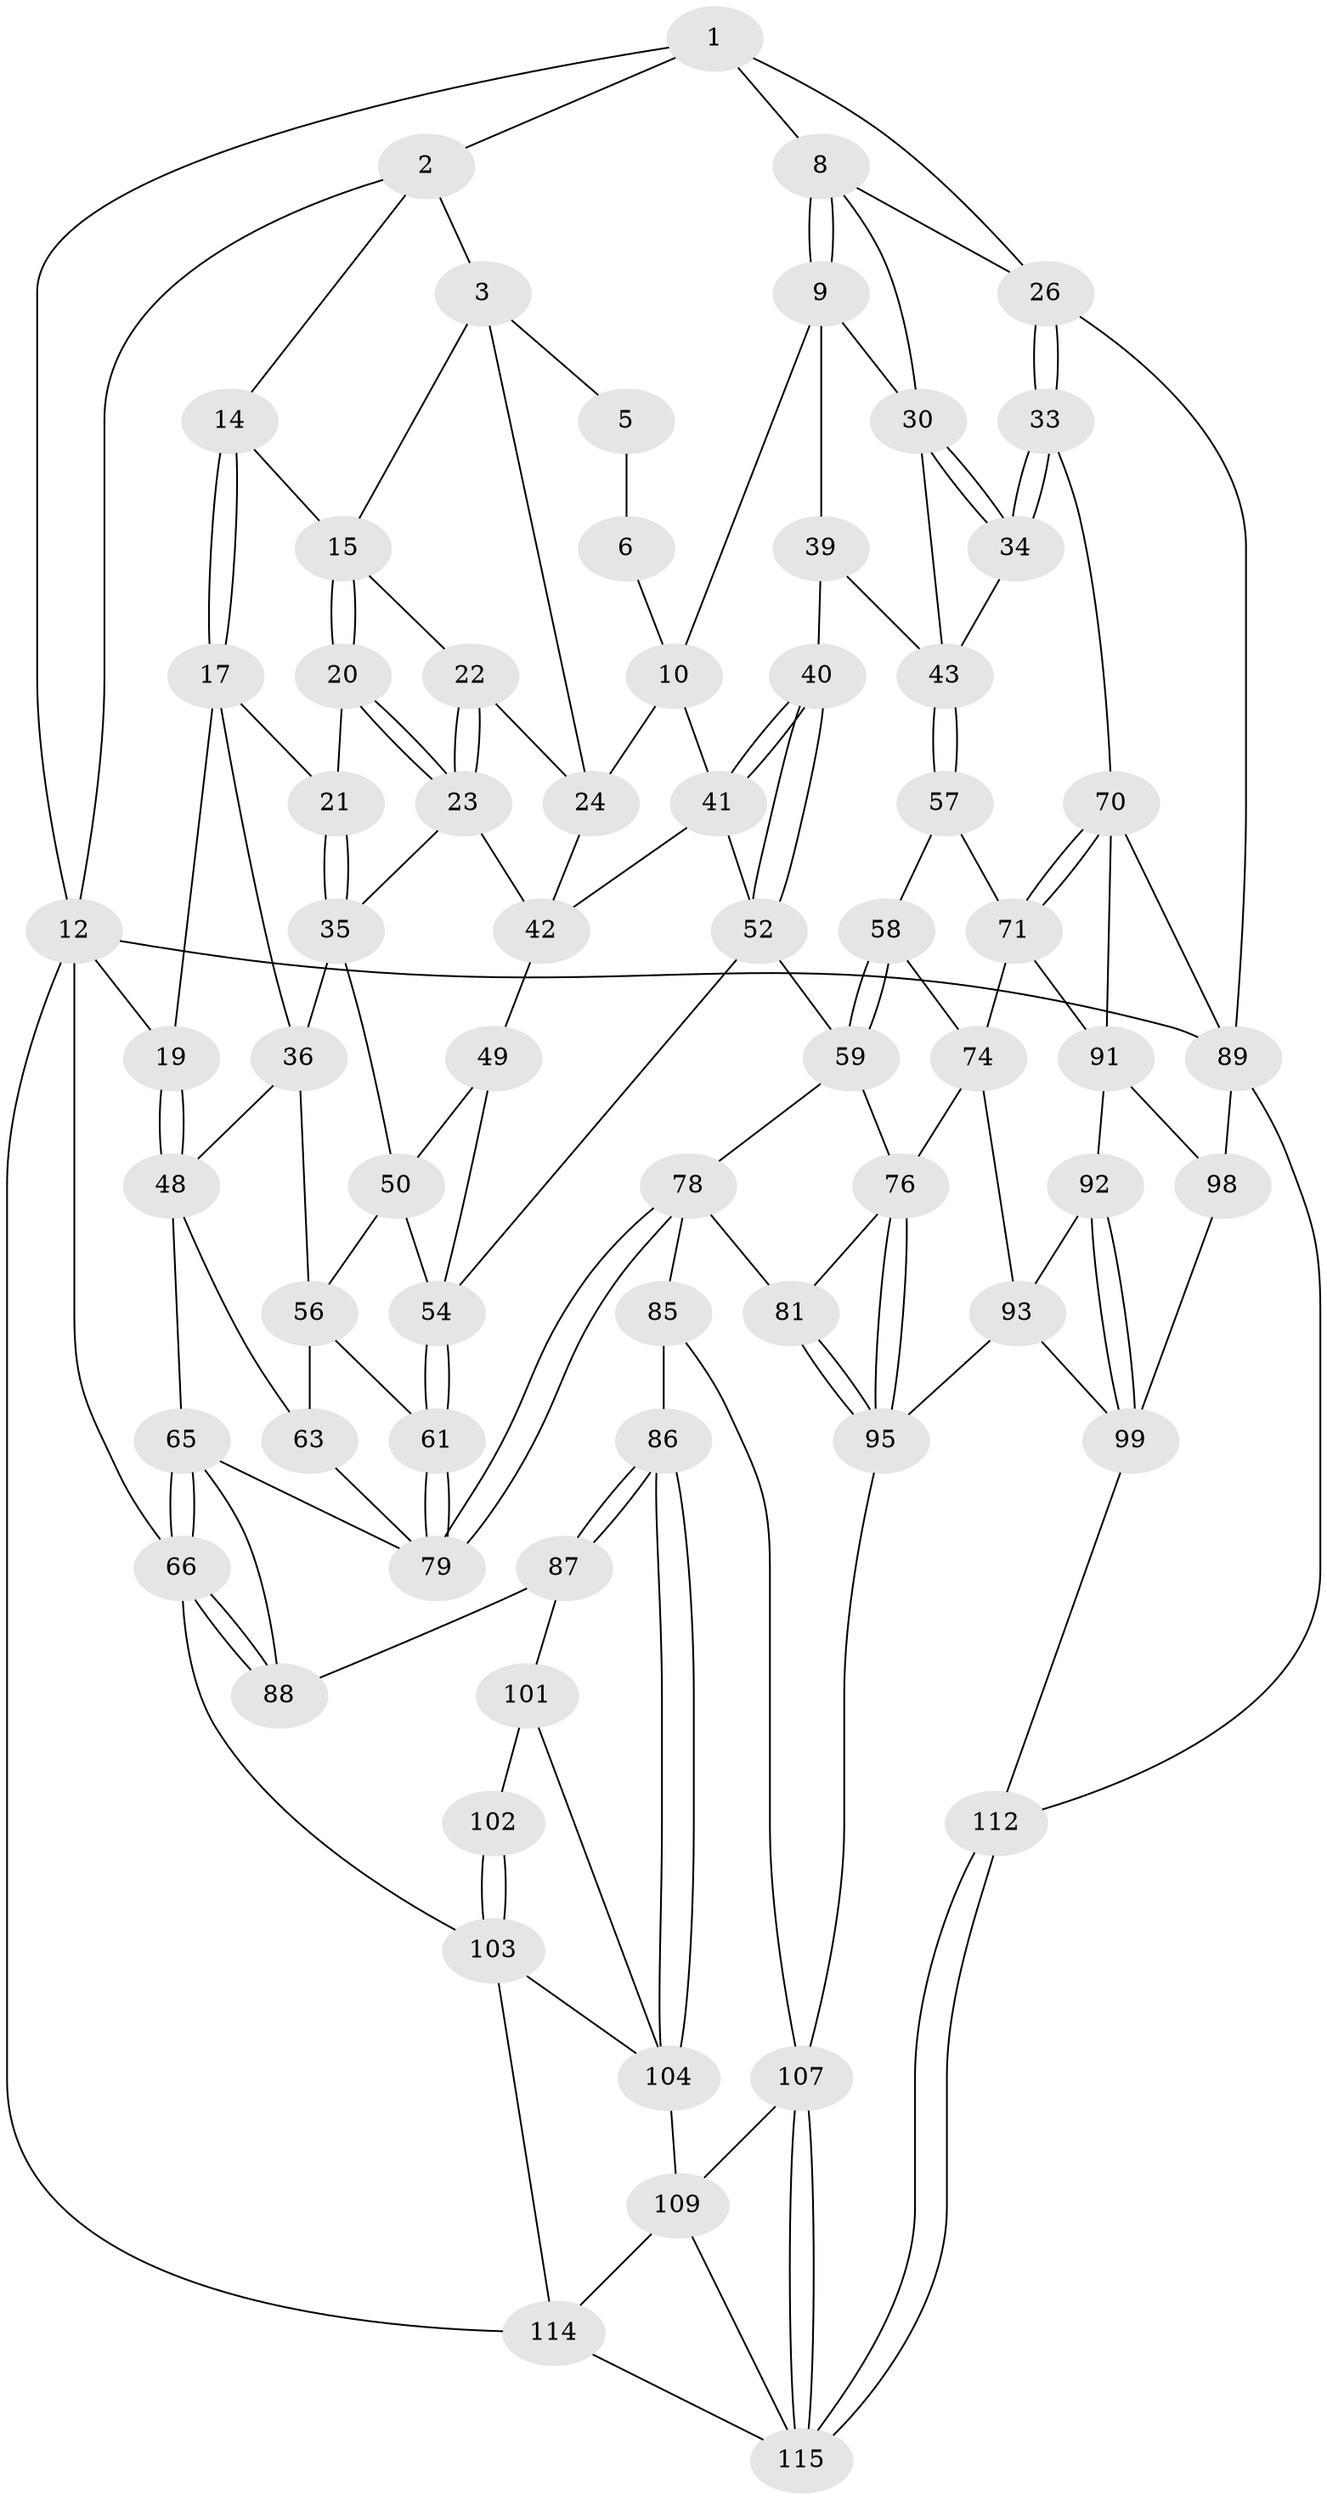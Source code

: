 // Generated by graph-tools (version 1.1) at 2025/24/03/03/25 07:24:35]
// undirected, 69 vertices, 153 edges
graph export_dot {
graph [start="1"]
  node [color=gray90,style=filled];
  1 [pos="+0.5169518289400912+0",super="+7"];
  2 [pos="+0.30535486149004204+0",super="+13"];
  3 [pos="+0.3044521595146717+0",super="+4"];
  5 [pos="+0.42912702415421183+0.02818801812147068"];
  6 [pos="+0.47397764235609247+0",super="+11"];
  8 [pos="+0.7367014086707032+0",super="+25"];
  9 [pos="+0.5399541242814854+0.08608505991807322",super="+32"];
  10 [pos="+0.4821015908116887+0.0838199664535676",super="+28"];
  12 [pos="+0+0",super="+68"];
  14 [pos="+0.12965083080349896+0.01581338749221011"];
  15 [pos="+0.20699641697959556+0.03456544534709544",super="+16"];
  17 [pos="+0.1106864344600704+0.08623270700728992",super="+18"];
  19 [pos="+0+0"];
  20 [pos="+0.14695774057570885+0.09422134062187969"];
  21 [pos="+0.11370441876276033+0.08776226079518368"];
  22 [pos="+0.23956826909730722+0.07134682962079604"];
  23 [pos="+0.20962264596852107+0.14760411346779065",super="+37"];
  24 [pos="+0.3458126711354699+0.0765624760374621",super="+29"];
  26 [pos="+0.9075501959355202+0.01756037811689214",super="+27"];
  30 [pos="+0.7415847899725356+0.049116054726295766",super="+31"];
  33 [pos="+0.8874060494386519+0.29571356240389585",super="+69"];
  34 [pos="+0.8038258578107632+0.2780888932585596"];
  35 [pos="+0.14168039527913978+0.2239591261713162",super="+38"];
  36 [pos="+0.06005675757893951+0.18830011082051895",super="+47"];
  39 [pos="+0.5744515868542039+0.21316570760880738"];
  40 [pos="+0.4723195467826246+0.22961602184662203"];
  41 [pos="+0.4672264947769517+0.22476064445593957",super="+45"];
  42 [pos="+0.32862912257296345+0.15339197672855595",super="+46"];
  43 [pos="+0.691141068654664+0.3226079431452924",super="+44"];
  48 [pos="+0+0.3350538813203956",super="+64"];
  49 [pos="+0.3468182106434737+0.21473642882630373"];
  50 [pos="+0.2462737571719562+0.2689723569062923",super="+51"];
  52 [pos="+0.4295417810452114+0.3516409006748912",super="+53"];
  54 [pos="+0.39447345940156553+0.4314510754073095",super="+55"];
  56 [pos="+0.15599856423111477+0.31032126379247055",super="+62"];
  57 [pos="+0.6742972073194698+0.34940464865508464",super="+72"];
  58 [pos="+0.6200828488669963+0.4208780384593251",super="+73"];
  59 [pos="+0.4904699171733014+0.4748767531853775",super="+60"];
  61 [pos="+0.24047257476803915+0.48831701816977585"];
  63 [pos="+0+0.47179436464223495"];
  65 [pos="+0+0.5121110697386697",super="+84"];
  66 [pos="+0+0.7095005071837914",super="+67"];
  70 [pos="+1+0.5090313268444379",super="+90"];
  71 [pos="+0.896533011543578+0.5812148566564033",super="+83"];
  74 [pos="+0.6832967562754254+0.6307638596803007",super="+75"];
  76 [pos="+0.5875717785753439+0.6586733084425499",super="+77"];
  78 [pos="+0.3080749667626138+0.7004920750825507",super="+82"];
  79 [pos="+0.21948588120744023+0.5173871978554189",super="+80"];
  81 [pos="+0.4315748416481094+0.7077615726735401"];
  85 [pos="+0.3062227356039119+0.7803427444321333"];
  86 [pos="+0.19897799394226068+0.7823078840288992"];
  87 [pos="+0.10949186123414979+0.7174478505386847"];
  88 [pos="+0.10469378368953157+0.7020404854748812"];
  89 [pos="+1+1",super="+111"];
  91 [pos="+0.8085458702760618+0.717771689786996",super="+94"];
  92 [pos="+0.7749127032750274+0.7273994467111947"];
  93 [pos="+0.713629251652306+0.729759985429758",super="+96"];
  95 [pos="+0.5688756050962067+0.8116159201459703",super="+97"];
  98 [pos="+0.8557457721889226+0.8546797449864973"];
  99 [pos="+0.7561169724934396+0.8602435314971462",super="+100"];
  101 [pos="+0.03795981056655713+0.7824252373024654",super="+106"];
  102 [pos="+0+0.7997798457619512"];
  103 [pos="+0+0.8060654249210818",super="+113"];
  104 [pos="+0.10860531720796586+0.8954667444346984",super="+105"];
  107 [pos="+0.4945908568840902+0.9333211630820926",super="+108"];
  109 [pos="+0.2147354382423153+1",super="+110"];
  112 [pos="+0.8085695754952678+1"];
  114 [pos="+0+1",super="+116"];
  115 [pos="+0.4941181168371216+1",super="+117"];
  1 -- 2;
  1 -- 8;
  1 -- 12;
  1 -- 26;
  2 -- 3;
  2 -- 12;
  2 -- 14;
  3 -- 24;
  3 -- 5;
  3 -- 15;
  5 -- 6 [weight=2];
  6 -- 10;
  8 -- 9;
  8 -- 9;
  8 -- 26;
  8 -- 30;
  9 -- 10;
  9 -- 30;
  9 -- 39;
  10 -- 41;
  10 -- 24;
  12 -- 19;
  12 -- 89;
  12 -- 66;
  12 -- 114;
  14 -- 15;
  14 -- 17;
  14 -- 17;
  15 -- 20;
  15 -- 20;
  15 -- 22;
  17 -- 21;
  17 -- 19;
  17 -- 36;
  19 -- 48;
  19 -- 48;
  20 -- 21;
  20 -- 23;
  20 -- 23;
  21 -- 35;
  21 -- 35;
  22 -- 23;
  22 -- 23;
  22 -- 24;
  23 -- 42;
  23 -- 35;
  24 -- 42;
  26 -- 33 [weight=2];
  26 -- 33;
  26 -- 89;
  30 -- 34;
  30 -- 34;
  30 -- 43;
  33 -- 34;
  33 -- 34;
  33 -- 70;
  34 -- 43;
  35 -- 36;
  35 -- 50;
  36 -- 48;
  36 -- 56;
  39 -- 40;
  39 -- 43;
  40 -- 41;
  40 -- 41;
  40 -- 52;
  40 -- 52;
  41 -- 42;
  41 -- 52;
  42 -- 49;
  43 -- 57;
  43 -- 57;
  48 -- 65;
  48 -- 63;
  49 -- 50;
  49 -- 54;
  50 -- 56;
  50 -- 54;
  52 -- 54;
  52 -- 59;
  54 -- 61;
  54 -- 61;
  56 -- 61;
  56 -- 63;
  57 -- 58 [weight=2];
  57 -- 71;
  58 -- 59;
  58 -- 59;
  58 -- 74;
  59 -- 76;
  59 -- 78;
  61 -- 79;
  61 -- 79;
  63 -- 79;
  65 -- 66;
  65 -- 66;
  65 -- 88;
  65 -- 79;
  66 -- 88;
  66 -- 88;
  66 -- 103;
  70 -- 71;
  70 -- 71;
  70 -- 89;
  70 -- 91;
  71 -- 74;
  71 -- 91;
  74 -- 76;
  74 -- 93;
  76 -- 95;
  76 -- 95;
  76 -- 81;
  78 -- 79;
  78 -- 79;
  78 -- 81;
  78 -- 85;
  81 -- 95;
  81 -- 95;
  85 -- 86;
  85 -- 107;
  86 -- 87;
  86 -- 87;
  86 -- 104;
  86 -- 104;
  87 -- 88;
  87 -- 101;
  89 -- 112;
  89 -- 98;
  91 -- 92;
  91 -- 98;
  92 -- 93;
  92 -- 99;
  92 -- 99;
  93 -- 99;
  93 -- 95;
  95 -- 107;
  98 -- 99;
  99 -- 112;
  101 -- 102 [weight=2];
  101 -- 104;
  102 -- 103;
  102 -- 103;
  103 -- 104;
  103 -- 114;
  104 -- 109;
  107 -- 115;
  107 -- 115;
  107 -- 109;
  109 -- 115;
  109 -- 114;
  112 -- 115;
  112 -- 115;
  114 -- 115;
}
